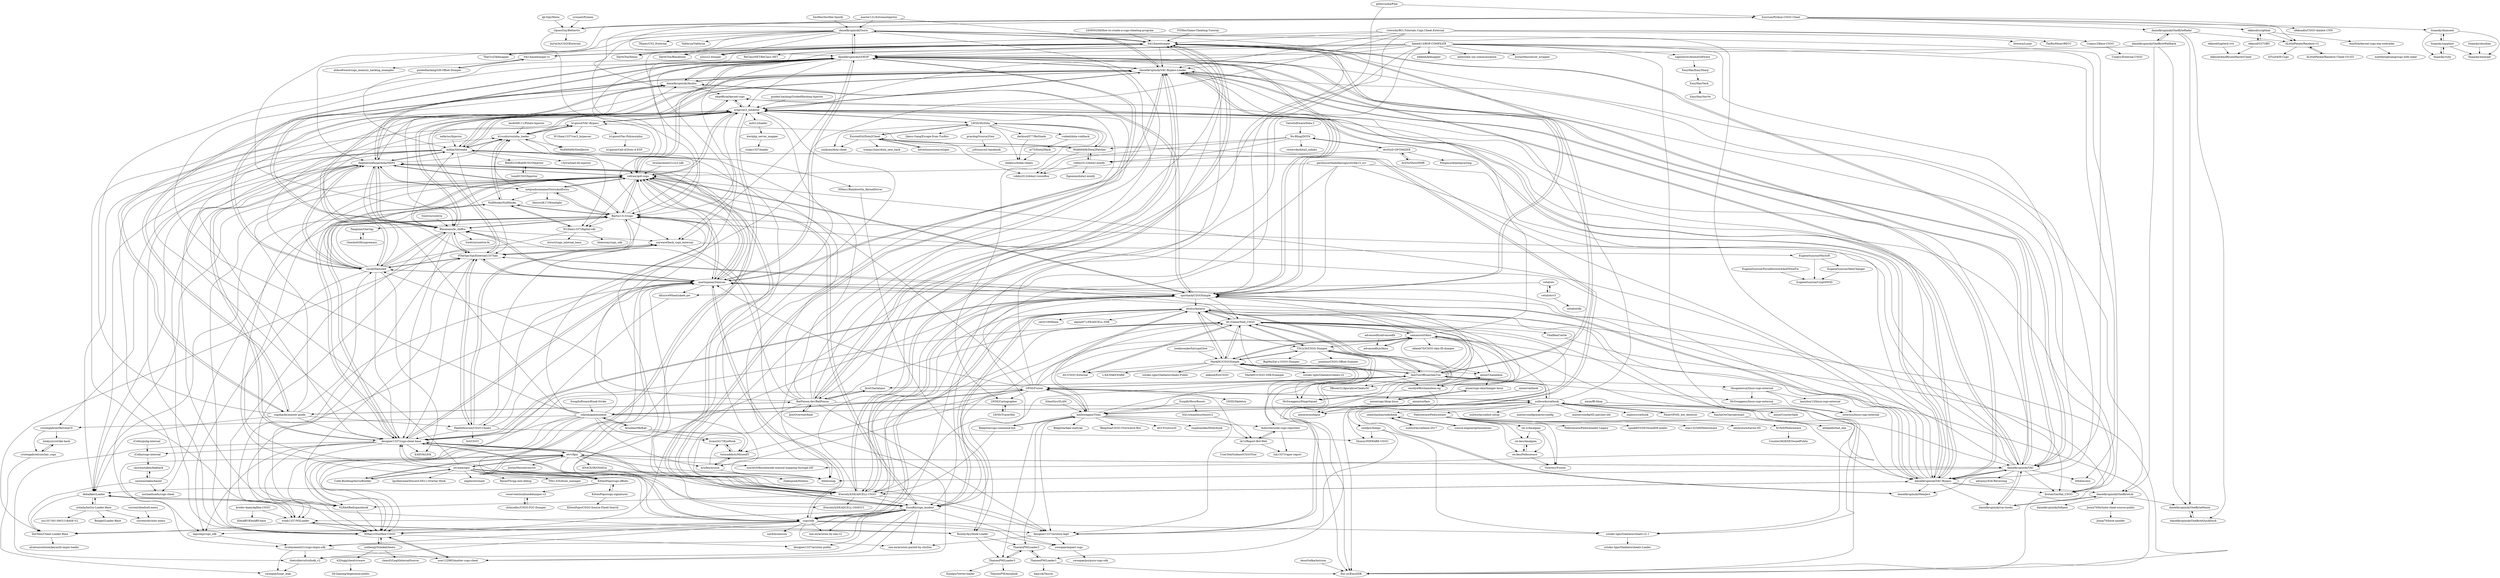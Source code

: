 digraph G {
"danielkrupinski/Osiris" -> "frk1/hazedumper"
"danielkrupinski/Osiris" -> "danielkrupinski/GOESP"
"danielkrupinski/Osiris" -> "danielkrupinski/VAC-Bypass-Loader"
"danielkrupinski/Osiris" -> "danielkrupinski/VAC-Bypass"
"danielkrupinski/Osiris" -> "a2x/cs2-dumper" ["e"=1]
"danielkrupinski/Osiris" -> "TheCruZ/kdmapper" ["e"=1]
"danielkrupinski/Osiris" -> "spirthack/CSGOSimple"
"danielkrupinski/Osiris" -> "DarthTon/Xenos" ["e"=1]
"danielkrupinski/Osiris" -> "EternityX/DEADCELL-CSGO"
"danielkrupinski/Osiris" -> "degeneratehyperbola/NEPS"
"danielkrupinski/Osiris" -> "rollraw/qo0-csgo"
"danielkrupinski/Osiris" -> "danielkrupinski/VAC"
"danielkrupinski/Osiris" -> "TKazer/CS2_External" ["e"=1]
"danielkrupinski/Osiris" -> "DarthTon/Blackbone" ["e"=1]
"danielkrupinski/Osiris" -> "Valthrun/Valthrun" ["e"=1]
"RatPoison-dev/RatPoison" -> "Jire/Charlatano" ["e"=1]
"RatPoison-dev/RatPoison" -> "danielkrupinski/VAC-Bypass-Loader"
"RatPoison-dev/RatPoison" -> "csgohacks/master-guide"
"RatPoison-dev/RatPoison" -> "danielkrupinski/GOESP"
"RatPoison-dev/RatPoison" -> "degeneratehyperbola/NEPS"
"RatPoison-dev/RatPoison" -> "Jire/Overwatcheat" ["e"=1]
"RatPoison-dev/RatPoison" -> "EternityX/DEADCELL-CSGO"
"RatPoison-dev/RatPoison" -> "vxcall/Dainsleif"
"RatPoison-dev/RatPoison" -> "zyhp/vac3_inhibitor"
"RatPoison-dev/RatPoison" -> "A5-/Gamerfood_CSGO"
"RatPoison-dev/RatPoison" -> "Blaumaus/le_chiffre"
"RatPoison-dev/RatPoison" -> "designer1337/aristois-legit"
"RatPoison-dev/RatPoison" -> "danielkrupinski/VAC-Bypass"
"RatPoison-dev/RatPoison" -> "frk1/hazedumper"
"RatPoison-dev/RatPoison" -> "mdilai/Shtreeba"
"iCollin/csgo-internal" -> "cazzwastaken/kakhack"
"zxvnme/zgui" -> "otvv/fgui"
"zxvnme/zgui" -> "btbd/smap" ["e"=1]
"zxvnme/zgui" -> "rollraw/qo0-csgo"
"zxvnme/zgui" -> "designer1337/csgo-cheat-base"
"zxvnme/zgui" -> "lguilhermee/Discord-DX11-Overlay-Hook" ["e"=1]
"zxvnme/zgui" -> "csgo/sdk"
"zxvnme/zgui" -> "DucaRii/csgo_modest"
"zxvnme/zgui" -> "zyhp/vac3_inhibitor"
"zxvnme/zgui" -> "Code-Building/ImGuiBuilder" ["e"=1]
"zxvnme/zgui" -> "neg4n/revenant" ["e"=1]
"zxvnme/zgui" -> "BaumFX/cpp-anti-debug" ["e"=1]
"zxvnme/zgui" -> "EternityX/DEADCELL-CSGO"
"zxvnme/zgui" -> "T0b1-iOS/draw_manager"
"zxvnme/zgui" -> "KittenPopo/csgo-offsets"
"zxvnme/zgui" -> "designer1337/aristois-legit"
"petercunha/Pine" -> "RatPoison-dev/RatPoison" ["e"=1]
"petercunha/Pine" -> "SourLen/Python-CSGO-Cheat" ["e"=1]
"ThaisenPM/Loader1" -> "ThaisenPM/Loader2"
"ThaisenPM/Loader1" -> "fluc-uc/EmuSDK"
"ThaisenPM/Loader1" -> "baarsik/Tauros"
"ThaisenPM/Loader2" -> "ThaisenPM/Loader3"
"ThaisenPM/Loader2" -> "ThaisenPM/Loader1"
"frk1/hazedumper-rs" -> "guidedhacking/GH-Offset-Dumper" ["e"=1]
"frk1/hazedumper-rs" -> "frk1/hazedumper"
"frk1/hazedumper-rs" -> "atiksoftware/csgo_memory_hacking_examples" ["e"=1]
"ThaisenPM/Loader3" -> "ThaisenPM/Loader2"
"ThaisenPM/Loader3" -> "Kanepu/Vortex-loader"
"ThaisenPM/Loader3" -> "ThaisenPM/AutoJunk"
"Roshly/AyyHook-Loader" -> "woah1337/NSLoader"
"Roshly/AyyHook-Loader" -> "ThaisenPM/Loader3"
"Roshly/AyyHook-Loader" -> "dehailker/Loader"
"Roshly/AyyHook-Loader" -> "ThaisenPM/Loader2"
"KaylinOwO/projectnacl" -> "elitepleb/that_one"
"Coopyy/ZBase-CSGO" -> "Coopyy/External-CSGO"
"rciworks/RCi.Tutorials.Csgo.Cheat.External" -> "Coopyy/ZBase-CSGO"
"rciworks/RCi.Tutorials.Csgo.Cheat.External" -> "HeathHowren/CSGO-Cheats"
"rciworks/RCi.Tutorials.Csgo.Cheat.External" -> "Dewera/Lunar" ["e"=1]
"rciworks/RCi.Tutorials.Csgo.Cheat.External" -> "TheRioMiner/RECC"
"rciworks/RCi.Tutorials.Csgo.Cheat.External" -> "danielkrupinski/VAC-Bypass-Loader"
"rciworks/RCi.Tutorials.Csgo.Cheat.External" -> "Roshly/AyyHook-Loader"
"rciworks/RCi.Tutorials.Csgo.Cheat.External" -> "frk1/hazedumper"
"rciworks/RCi.Tutorials.Csgo.Cheat.External" -> "Bartis1313/csgo"
"LWSS/McDota" -> "ExistedGit/Dota2Cheat"
"LWSS/McDota" -> "shekeru/dotka-cheats"
"LWSS/McDota" -> "LWSS/Cartographer"
"LWSS/McDota" -> "darksoul577/ReShade"
"LWSS/McDota" -> "zyhp/vac3_inhibitor"
"LWSS/McDota" -> "praydog/Source2Gen"
"LWSS/McDota" -> "voided/dota-voidhack"
"LWSS/McDota" -> "Wolf49406/Dota2Patcher"
"LWSS/McDota" -> "Qemu-Gang/Escape-from-TuxKov" ["e"=1]
"LWSS/McDota" -> "xnxkzeu/dota-cheat"
"woah1337/NSLoader" -> "dehailker/Loader"
"woah1337/NSLoader" -> "DotTabz/Cheat-Loader-Base"
"woah1337/NSLoader" -> "NMan1/Overflow-CSGO"
"woah1337/NSLoader" -> "Roshly/AyyHook-Loader"
"danielkrupinski/MemJect" -> "mdilai/Shtreeba" ["e"=1]
"danielkrupinski/vac-hooks" -> "danielkrupinski/OneByteLdr"
"danielkrupinski/vac-hooks" -> "danielkrupinski/VAC"
"KN4CK3R/OSHGui" -> "EternityX/DEADCELL-OSHGUI"
"csgo/sdk" -> "DucaRii/csgo_modest"
"csgo/sdk" -> "designer1337/csgo-cheat-base"
"csgo/sdk" -> "swoopae/impact-csgo"
"csgo/sdk" -> "xen-ex/aristois-by-xen-v2"
"csgo/sdk" -> "martinjanas/Sensum"
"csgo/sdk" -> "sstokic-tgm/Gladiatorcheatz-v2.1"
"csgo/sdk" -> "xen-ex/aristois-pasted-by-choZen"
"csgo/sdk" -> "lagcomp/csgo_sdk"
"csgo/sdk" -> "bruhmoment21/csgo-imgui-sdk"
"csgo/sdk" -> "kwilcz/Antario"
"csgo/sdk" -> "xardch/sensum"
"csgo/sdk" -> "thetrollerro/trollsdk_v2"
"csgo/sdk" -> "NMan1/Overflow-CSGO"
"csgo/sdk" -> "designer1337/aristois-legit"
"danielkrupinski/OneByteRadar" -> "danielkrupinski/OneByteWallhack"
"danielkrupinski/OneByteRadar" -> "danielkrupinski/OneByteMoney"
"danielkrupinski/OneByteRadar" -> "ALittlePatate/Rainbow-v2"
"danielkrupinski/OneByteRadar" -> "danielkrupinski/OneByteQuickDuck"
"spirthack/CSGOSimple" -> "EternityX/DEADCELL-CSGO"
"spirthack/CSGOSimple" -> "rollraw/qo0-csgo"
"spirthack/CSGOSimple" -> "designer1337/csgo-cheat-base"
"spirthack/CSGOSimple" -> "danielkrupinski/GOESP"
"spirthack/CSGOSimple" -> "martinjanas/Sensum"
"spirthack/CSGOSimple" -> "danielkrupinski/Anubis"
"spirthack/CSGOSimple" -> "danielkrupinski/VAC-Bypass-Loader"
"spirthack/CSGOSimple" -> "danielkrupinski/VAC-Bypass"
"spirthack/CSGOSimple" -> "frk1/hazedumper"
"spirthack/CSGOSimple" -> "KittenPopo/csgo-offsets"
"spirthack/CSGOSimple" -> "kwilcz/Antario"
"spirthack/CSGOSimple" -> "DucaRii/csgo_modest"
"spirthack/CSGOSimple" -> "A5-/Gamerfood_CSGO"
"spirthack/CSGOSimple" -> "0TheSpy/SpyExternal1337hax"
"spirthack/CSGOSimple" -> "csgo/sdk"
"advancedfx/nSkinz" -> "namazso/nSkinz"
"EternityX/DEADCELL-CSGO" -> "spirthack/CSGOSimple"
"EternityX/DEADCELL-CSGO" -> "danielkrupinski/GOESP"
"EternityX/DEADCELL-CSGO" -> "rollraw/qo0-csgo"
"EternityX/DEADCELL-CSGO" -> "DucaRii/csgo_modest"
"EternityX/DEADCELL-CSGO" -> "martinjanas/Sensum"
"EternityX/DEADCELL-CSGO" -> "designer1337/csgo-cheat-base"
"EternityX/DEADCELL-CSGO" -> "EternityX/DEADCELL-OSHGUI"
"EternityX/DEADCELL-CSGO" -> "VLXdotRed/spacehook"
"EternityX/DEADCELL-CSGO" -> "A5-/Gamerfood_CSGO"
"EternityX/DEADCELL-CSGO" -> "danielkrupinski/VAC-Bypass-Loader"
"EternityX/DEADCELL-CSGO" -> "danielkrupinski/VAC-Bypass"
"EternityX/DEADCELL-CSGO" -> "degeneratehyperbola/NEPS"
"EternityX/DEADCELL-CSGO" -> "kwilcz/Antario"
"EternityX/DEADCELL-CSGO" -> "designer1337/aristois-legit"
"EternityX/DEADCELL-CSGO" -> "frk1/hazedumper"
"guided-hacking/GuidedHacking-Injector" -> "zyhp/vac3_inhibitor" ["e"=1]
"LWSS/Cartographer" -> "LWSS/TracerHid"
"LWSS/TracerHid" -> "LWSS/Cartographer"
"BeepIsla/csgo-commend-bot" -> "mellowagain/Titan" ["e"=1]
"BeepIsla/csgo-commend-bot" -> "EternityX/DEADCELL-CSGO" ["e"=1]
"DucaRii/csgo_modest" -> "designer1337/csgo-cheat-base"
"DucaRii/csgo_modest" -> "swoopae/impact-csgo"
"DucaRii/csgo_modest" -> "csgo/sdk"
"DucaRii/csgo_modest" -> "kwilcz/Antario"
"DucaRii/csgo_modest" -> "bruhmoment21/csgo-imgui-sdk"
"DucaRii/csgo_modest" -> "rollraw/qo0-csgo"
"DucaRii/csgo_modest" -> "xen-ex/aristois-by-xen-v2"
"DucaRii/csgo_modest" -> "xen-ex/aristois-pasted-by-choZen"
"DucaRii/csgo_modest" -> "thetrollerro/trollsdk_v2"
"DucaRii/csgo_modest" -> "woah1337/NSLoader"
"DucaRii/csgo_modest" -> "designer1337/aristois-public"
"DucaRii/csgo_modest" -> "user122983/matter-csgo-cheat"
"DucaRii/csgo_modest" -> "DotTabz/Cheat-Loader-Base"
"krxdev-kaan/AqHax-CSGO" -> "KleskBY/KleskBY-base"
"krxdev-kaan/AqHax-CSGO" -> "woah1337/NSLoader"
"smefpw/Indigo" -> "sstokic-tgm/Gladiatorcheatz-v2.1"
"smefpw/Indigo" -> "Shaxzy/NIXWARE-CSGO"
"smefpw/Indigo" -> "designer1337/aristois-legit"
"voided/dota-voidhack" -> "or75/Dota2Hack"
"ekknod/scripthial" -> "ekknod/G37OBS"
"ekknod/scripthial" -> "AimHub/kernel-csgo-esp-webradar"
"ekknod/scripthial" -> "ALittlePatate/Rainbow-v2"
"Vitalflea/Castle" -> "fluc-uc/EmuSDK"
"iCollin/pubg-internal" -> "iCollin/csgo-internal" ["e"=1]
"danielkrupinski/Anubis" -> "danielkrupinski/GOESP"
"danielkrupinski/Anubis" -> "woah1337/NSLoader"
"danielkrupinski/Anubis" -> "danielkrupinski/VAC-Bypass-Loader"
"danielkrupinski/Anubis" -> "csgohacks/master-guide"
"danielkrupinski/Anubis" -> "spirthack/CSGOSimple"
"danielkrupinski/Anubis" -> "nbqofficial/kernel-csgo" ["e"=1]
"sstokic-tgm/Gladiatorcheatz-v2.1" -> "sstokic-tgm/Gladiatorcheatz-Loader"
"Snaacky/diamond" -> "Snaacky/sapphire"
"Snaacky/diamond" -> "Snaacky/ruby"
"Snaacky/diamond" -> "Snaacky/emerald"
"kwilcz/Antario" -> "DucaRii/csgo_modest"
"kwilcz/Antario" -> "fluc-uc/EmuSDK"
"kwilcz/Antario" -> "designer1337/aristois-legit"
"kwilcz/Antario" -> "A5-/Gamerfood_CSGO"
"kwilcz/Antario" -> "MarkHC/CSGOSimple"
"kwilcz/Antario" -> "sstokic-tgm/Gladiatorcheatz-v2.1"
"kwilcz/Antario" -> "csgo/sdk"
"kwilcz/Antario" -> "mellowagain/Titan"
"kwilcz/Antario" -> "certt/1000base"
"kwilcz/Antario" -> "ThaisenPM/Loader1"
"kwilcz/Antario" -> "emskye96/chameleon-ng"
"kwilcz/Antario" -> "alpine971/DEADCELL-SDK"
"kwilcz/Antario" -> "Y3t1y3t/CSGO-Dumper"
"or75/Dota2Hack" -> "shekeru/dotka-cheats"
"swoopae/impact-csgo" -> "swoopae/purpura-csgo-sdk"
"Snaacky/obsidian" -> "Snaacky/emerald"
"designer1337/aristois-legit" -> "xen-ex/aristois-pasted-by-choZen"
"designer1337/aristois-legit" -> "kwilcz/Antario"
"designer1337/aristois-legit" -> "swoopae/impact-csgo"
"acuifex/acuion" -> "Zedespook/Nimbus"
"acuifex/acuion" -> "itsme2417/EyeHook"
"acuifex/acuion" -> "tutoraddicts/MissedIT"
"source-engine/optimizations" -> "oneechanhax/nekohook"
"VLXdotRed/spacehook" -> "NMan1/Overflow-CSGO"
"VLXdotRed/spacehook" -> "0TheSpy/SpyExternal1337hax"
"AnonVodka/Astrium" -> "fluc-uc/EmuSDK"
"nullworks/catbase-2017" -> "oneechanhax/nekohook"
"notaila/ImGui-Loader-Base" -> "dehailker/Loader"
"notaila/ImGui-Loader-Base" -> "Booget/Loader-Base"
"notaila/ImGui-Loader-Base" -> "current/divinity-menu"
"notaila/ImGui-Loader-Base" -> "xo1337/XO-IMGUI-BASE-V2" ["e"=1]
"mdilai/Shtreeba" -> "zyhp/vac3_inhibitor"
"mdilai/Shtreeba" -> "b1scoito/cozinha_loader"
"mdilai/Shtreeba" -> "nbqofficial/kernel-csgo" ["e"=1]
"mdilai/Shtreeba" -> "danielkrupinski/MemJect" ["e"=1]
"mdilai/Shtreeba" -> "v3ctra/load-lib-injector"
"mdilai/Shtreeba" -> "NMan1/Overflow-CSGO"
"mdilai/Shtreeba" -> "0TheSpy/SpyExternal1337hax"
"mdilai/Shtreeba" -> "BobH233/BobHCSGOInjector"
"mdilai/Shtreeba" -> "degeneratehyperbola/NEPS"
"mdilai/Shtreeba" -> "VLXdotRed/spacehook"
"mdilai/Shtreeba" -> "designer1337/csgo-cheat-base"
"mdilai/Shtreeba" -> "NMan1/RainbowSix_KernelDriver" ["e"=1]
"mdilai/Shtreeba" -> "btbd/smap" ["e"=1]
"mdilai/Shtreeba" -> "dehailker/Loader"
"mdilai/Shtreeba" -> "rollraw/qo0-csgo"
"rollraw/qo0-csgo" -> "designer1337/csgo-cheat-base"
"rollraw/qo0-csgo" -> "degeneratehyperbola/NEPS"
"rollraw/qo0-csgo" -> "spirthack/CSGOSimple"
"rollraw/qo0-csgo" -> "martinjanas/Sensum"
"rollraw/qo0-csgo" -> "zyhp/vac3_inhibitor"
"rollraw/qo0-csgo" -> "lagcomp/csgo_sdk"
"rollraw/qo0-csgo" -> "DucaRii/csgo_modest"
"rollraw/qo0-csgo" -> "W1lliam1337/digital-sdk"
"rollraw/qo0-csgo" -> "vxcall/Dainsleif"
"rollraw/qo0-csgo" -> "notgoodusename/OsirisAndExtra"
"rollraw/qo0-csgo" -> "Bartis1313/csgo"
"rollraw/qo0-csgo" -> "danielkrupinski/GOESP"
"rollraw/qo0-csgo" -> "EternityX/DEADCELL-CSGO"
"rollraw/qo0-csgo" -> "KittenPopo/csgo-offsets"
"rollraw/qo0-csgo" -> "NMan1/Overflow-CSGO"
"zyhp/vac3_inhibitor" -> "mdilai/Shtreeba"
"zyhp/vac3_inhibitor" -> "b1scoito/cozinha_loader"
"zyhp/vac3_inhibitor" -> "NMan1/Overflow-CSGO"
"zyhp/vac3_inhibitor" -> "danielkrupinski/VAC-Bypass"
"zyhp/vac3_inhibitor" -> "nbqofficial/kernel-csgo" ["e"=1]
"zyhp/vac3_inhibitor" -> "0TheSpy/SpyExternal1337hax"
"zyhp/vac3_inhibitor" -> "danielkrupinski/VAC-Bypass-Loader"
"zyhp/vac3_inhibitor" -> "rollraw/qo0-csgo"
"zyhp/vac3_inhibitor" -> "KittenPopo/csgo-offsets"
"zyhp/vac3_inhibitor" -> "auth12/loader"
"zyhp/vac3_inhibitor" -> "danielkrupinski/VAC"
"zyhp/vac3_inhibitor" -> "dretax/GarHal_CSGO" ["e"=1]
"zyhp/vac3_inhibitor" -> "LWSS/McDota"
"zyhp/vac3_inhibitor" -> "b1gnout/VAC-Bypass"
"zyhp/vac3_inhibitor" -> "btbd/smap" ["e"=1]
"245950258/How-to-create-a-csgo-cheating-program" -> "frk1/hazedumper" ["e"=1]
"designer1337/csgo-cheat-base" -> "rollraw/qo0-csgo"
"designer1337/csgo-cheat-base" -> "DucaRii/csgo_modest"
"designer1337/csgo-cheat-base" -> "martinjanas/Sensum"
"designer1337/csgo-cheat-base" -> "NMan1/Overflow-CSGO"
"designer1337/csgo-cheat-base" -> "csgo/sdk"
"designer1337/csgo-cheat-base" -> "spirthack/CSGOSimple"
"designer1337/csgo-cheat-base" -> "woah1337/NSLoader"
"designer1337/csgo-cheat-base" -> "Bartis1313/csgo"
"designer1337/csgo-cheat-base" -> "iCollin/csgo-internal"
"designer1337/csgo-cheat-base" -> "degeneratehyperbola/NEPS"
"designer1337/csgo-cheat-base" -> "otvv/fgui"
"designer1337/csgo-cheat-base" -> "thetrollerro/trollsdk_v2"
"designer1337/csgo-cheat-base" -> "0TheSpy/SpyExternal1337hax"
"designer1337/csgo-cheat-base" -> "K4HVH/LWK"
"designer1337/csgo-cheat-base" -> "lagcomp/csgo_sdk"
"lagcomp/csgo_sdk" -> "bruhmoment21/csgo-imgui-sdk"
"sagirilover/AnimeSoftware" -> "EasyHax/EasySharp"
"perilouswithadollarsign/cstrike15_src" -> "danielkrupinski/VAC" ["e"=1]
"perilouswithadollarsign/cstrike15_src" -> "rollraw/qo0-csgo" ["e"=1]
"perilouswithadollarsign/cstrike15_src" -> "spirthack/CSGOSimple" ["e"=1]
"perilouswithadollarsign/cstrike15_src" -> "danielkrupinski/VAC-Bypass" ["e"=1]
"perilouswithadollarsign/cstrike15_src" -> "EternityX/DEADCELL-CSGO" ["e"=1]
"auth12/loader" -> "4wi/php_server_mapper"
"danielkrupinski/VAC" -> "danielkrupinski/VAC-Bypass"
"danielkrupinski/VAC" -> "danielkrupinski/VAC-Bypass-Loader"
"danielkrupinski/VAC" -> "zyhp/vac3_inhibitor"
"danielkrupinski/VAC" -> "danielkrupinski/vac-hooks"
"danielkrupinski/VAC" -> "danielkrupinski/GOESP"
"danielkrupinski/VAC" -> "adrianyy/EACReversing" ["e"=1]
"danielkrupinski/VAC" -> "btbd/smap" ["e"=1]
"danielkrupinski/VAC" -> "dretax/GarHal_CSGO" ["e"=1]
"danielkrupinski/VAC" -> "Bartis1313/csgo"
"danielkrupinski/VAC" -> "nbqofficial/kernel-csgo" ["e"=1]
"danielkrupinski/VAC" -> "otvv/fgui"
"danielkrupinski/VAC" -> "frk1/hazedumper"
"danielkrupinski/VAC" -> "danielkrupinski/MemJect" ["e"=1]
"danielkrupinski/VAC" -> "btbd/access" ["e"=1]
"danielkrupinski/VAC" -> "spirthack/CSGOSimple"
"danielkrupinski/VAC-Bypass" -> "danielkrupinski/VAC-Bypass-Loader"
"danielkrupinski/VAC-Bypass" -> "danielkrupinski/VAC"
"danielkrupinski/VAC-Bypass" -> "zyhp/vac3_inhibitor"
"danielkrupinski/VAC-Bypass" -> "danielkrupinski/GOESP"
"danielkrupinski/VAC-Bypass" -> "danielkrupinski/vac-hooks"
"danielkrupinski/VAC-Bypass" -> "spirthack/CSGOSimple"
"danielkrupinski/VAC-Bypass" -> "b1gnout/VAC-Bypass"
"danielkrupinski/VAC-Bypass" -> "martinjanas/Sensum"
"danielkrupinski/VAC-Bypass" -> "nbqofficial/kernel-csgo" ["e"=1]
"danielkrupinski/VAC-Bypass" -> "danielkrupinski/MemJect" ["e"=1]
"danielkrupinski/VAC-Bypass" -> "Bartis1313/csgo"
"danielkrupinski/VAC-Bypass" -> "rollraw/qo0-csgo"
"danielkrupinski/VAC-Bypass" -> "EternityX/DEADCELL-CSGO"
"danielkrupinski/VAC-Bypass" -> "danielkrupinski/OneByteLdr"
"danielkrupinski/VAC-Bypass" -> "dretax/GarHal_CSGO" ["e"=1]
"danielkrupinski/VAC-Bypass-Loader" -> "danielkrupinski/VAC-Bypass"
"danielkrupinski/VAC-Bypass-Loader" -> "danielkrupinski/VAC"
"danielkrupinski/VAC-Bypass-Loader" -> "danielkrupinski/GOESP"
"danielkrupinski/VAC-Bypass-Loader" -> "zyhp/vac3_inhibitor"
"danielkrupinski/VAC-Bypass-Loader" -> "Blaumaus/le_chiffre"
"danielkrupinski/VAC-Bypass-Loader" -> "danielkrupinski/Anubis"
"danielkrupinski/VAC-Bypass-Loader" -> "martinjanas/Sensum"
"danielkrupinski/VAC-Bypass-Loader" -> "spirthack/CSGOSimple"
"danielkrupinski/VAC-Bypass-Loader" -> "vxcall/Dainsleif"
"danielkrupinski/VAC-Bypass-Loader" -> "csgohacks/master-guide"
"danielkrupinski/VAC-Bypass-Loader" -> "danielkrupinski/Osiris"
"danielkrupinski/VAC-Bypass-Loader" -> "RatPoison-dev/RatPoison"
"danielkrupinski/VAC-Bypass-Loader" -> "degeneratehyperbola/NEPS"
"danielkrupinski/VAC-Bypass-Loader" -> "danielkrupinski/OneByteLdr"
"danielkrupinski/VAC-Bypass-Loader" -> "designer1337/csgo-cheat-base"
"KittenPopo/csgo-offsets" -> "KittenPopo/csgo-signatures"
"KittenPopo/csgo-offsets" -> "zyhp/vac3_inhibitor"
"KittenPopo/csgo-offsets" -> "reservedcloud/noobdumper-v2"
"KittenPopo/csgo-offsets" -> "dehailker/Loader"
"danielkrupinski/GOESP" -> "danielkrupinski/Anubis"
"danielkrupinski/GOESP" -> "danielkrupinski/VAC-Bypass-Loader"
"danielkrupinski/GOESP" -> "danielkrupinski/VAC-Bypass"
"danielkrupinski/GOESP" -> "martinjanas/Sensum"
"danielkrupinski/GOESP" -> "Blaumaus/le_chiffre"
"danielkrupinski/GOESP" -> "dretax/GarHal_CSGO" ["e"=1]
"danielkrupinski/GOESP" -> "vxcall/Dainsleif"
"danielkrupinski/GOESP" -> "rollraw/qo0-csgo"
"danielkrupinski/GOESP" -> "danielkrupinski/VAC"
"danielkrupinski/GOESP" -> "EternityX/DEADCELL-CSGO"
"danielkrupinski/GOESP" -> "spirthack/CSGOSimple"
"danielkrupinski/GOESP" -> "danielkrupinski/Osiris"
"danielkrupinski/GOESP" -> "degeneratehyperbola/NEPS"
"danielkrupinski/GOESP" -> "Bartis1313/csgo"
"danielkrupinski/GOESP" -> "zyhp/vac3_inhibitor"
"otvv/fgui" -> "zxvnme/zgui"
"otvv/fgui" -> "designer1337/csgo-cheat-base"
"otvv/fgui" -> "bruhmoment21/csgo-imgui-sdk"
"otvv/fgui" -> "DucaRii/csgo_modest"
"otvv/fgui" -> "btbd/smap" ["e"=1]
"otvv/fgui" -> "rollraw/qo0-csgo"
"otvv/fgui" -> "csgo/sdk"
"otvv/fgui" -> "NMan1/Overflow-CSGO"
"otvv/fgui" -> "JustasMasiulis/xorstr" ["e"=1]
"otvv/fgui" -> "danielkrupinski/VAC"
"otvv/fgui" -> "KN4CK3R/OSHGui"
"otvv/fgui" -> "mactec0/Kernelmode-manual-mapping-through-IAT" ["e"=1]
"otvv/fgui" -> "martinjanas/Sensum"
"otvv/fgui" -> "Code-Building/ImGuiBuilder" ["e"=1]
"otvv/fgui" -> "zyhp/vac3_inhibitor"
"guidedhacking/GH-Offset-Dumper" -> "frk1/hazedumper-rs" ["e"=1]
"guidedhacking/GH-Offset-Dumper" -> "mdilai/Shtreeba" ["e"=1]
"danielkrupinski/OneByteWallhack" -> "danielkrupinski/OneByteRadar"
"danielkrupinski/OneByteWallhack" -> "danielkrupinski/OneByteMoney"
"danielkrupinski/OneByteWallhack" -> "danielkrupinski/GOESP"
"danielkrupinski/OneByteWallhack" -> "danielkrupinski/OneByteLdr"
"nbqofficial/kernel-csgo" -> "zyhp/vac3_inhibitor" ["e"=1]
"nbqofficial/kernel-csgo" -> "mdilai/Shtreeba" ["e"=1]
"SwagSoftware/Kisak-Strike" -> "seksea/gamesneeze" ["e"=1]
"vxcall/Dainsleif" -> "Blaumaus/le_chiffre"
"vxcall/Dainsleif" -> "degeneratehyperbola/NEPS"
"vxcall/Dainsleif" -> "martinjanas/Sensum"
"vxcall/Dainsleif" -> "0TheSpy/SpyExternal1337hax"
"vxcall/Dainsleif" -> "rollraw/qo0-csgo"
"vxcall/Dainsleif" -> "danielkrupinski/GOESP"
"vxcall/Dainsleif" -> "lagcomp/csgo_sdk"
"vxcall/Dainsleif" -> "NullHooks/NullHooks"
"vxcall/Dainsleif" -> "danielkrupinski/VAC-Bypass-Loader"
"vxcall/Dainsleif" -> "soyware/heck_csgo_external"
"vxcall/Dainsleif" -> "Bartis1313/csgo"
"vxcall/Dainsleif" -> "zyhp/vac3_inhibitor"
"vxcall/Dainsleif" -> "K4HVH/LWK"
"vxcall/Dainsleif" -> "designer1337/csgo-cheat-base"
"vxcall/Dainsleif" -> "b1gnout/VAC-Bypass"
"csgohacks/master-guide" -> "danielkrupinski/Anubis"
"csgohacks/master-guide" -> "danielkrupinski/VAC-Bypass-Loader"
"csgohacks/master-guide" -> "HeathHowren/CSGO-Cheats"
"csgohacks/master-guide" -> "degeneratehyperbola/NEPS"
"csgohacks/master-guide" -> "RatPoison-dev/RatPoison"
"csgohacks/master-guide" -> "danielkrupinski/GOESP"
"csgohacks/master-guide" -> "vxcall/Dainsleif"
"csgohacks/master-guide" -> "designer1337/csgo-cheat-base"
"csgohacks/master-guide" -> "dehailker/Loader"
"OneshotGH/supremacy" -> "Panguins/OneTap"
"notbemji/5shekelcheats" -> "42Dugg/chentricware"
"notbemji/5shekelcheats" -> "NMan1/Overflow-CSGO"
"notbemji/5shekelcheats" -> "clem45/LegitInternalSource"
"martinjanas/Sensum" -> "degeneratehyperbola/NEPS"
"martinjanas/Sensum" -> "NMan1/Overflow-CSGO"
"martinjanas/Sensum" -> "designer1337/csgo-cheat-base"
"martinjanas/Sensum" -> "vxcall/Dainsleif"
"martinjanas/Sensum" -> "Bartis1313/csgo"
"martinjanas/Sensum" -> "woah1337/NSLoader"
"martinjanas/Sensum" -> "0TheSpy/SpyExternal1337hax"
"martinjanas/Sensum" -> "danielkrupinski/GOESP"
"martinjanas/Sensum" -> "rollraw/qo0-csgo"
"martinjanas/Sensum" -> "Blaumaus/le_chiffre"
"martinjanas/Sensum" -> "csgo/sdk"
"martinjanas/Sensum" -> "spirthack/CSGOSimple"
"martinjanas/Sensum" -> "dretax/GarHal_CSGO" ["e"=1]
"martinjanas/Sensum" -> "AllusiveWheat/skeet.pw"
"martinjanas/Sensum" -> "danielkrupinski/VAC-Bypass-Loader"
"dehailker/Loader" -> "woah1337/NSLoader"
"dehailker/Loader" -> "DotTabz/Cheat-Loader-Base"
"dehailker/Loader" -> "notaila/ImGui-Loader-Base"
"NMan1/RainbowSix_KernelDriver" -> "Roshly/AyyHook-Loader" ["e"=1]
"danielkrupinski/OneByteLdr" -> "danielkrupinski/OneByteMoney"
"danielkrupinski/OneByteLdr" -> "danielkrupinski/vac-hooks"
"danielkrupinski/OneByteLdr" -> "danielkrupinski/Inflame"
"danielkrupinski/OneByteLdr" -> "Joona70/fortnite-cheat-source-public"
"PazerOP/tf2_bot_detector" -> "nullworks/cathook" ["e"=1]
"FiYHer/Game-Cheating-Tutorial" -> "frk1/hazedumper" ["e"=1]
"Speedi13/ROP-COMPILER" -> "eddeeh/kdmapper" ["e"=1]
"Speedi13/ROP-COMPILER" -> "dretax/GarHal_CSGO" ["e"=1]
"Speedi13/ROP-COMPILER" -> "alxbrn/km-um-communication" ["e"=1]
"Speedi13/ROP-COMPILER" -> "zyhp/vac3_inhibitor"
"Speedi13/ROP-COMPILER" -> "btbd/smap" ["e"=1]
"Speedi13/ROP-COMPILER" -> "mactec0/Kernelmode-manual-mapping-through-IAT" ["e"=1]
"Speedi13/ROP-COMPILER" -> "danielkrupinski/VAC-Bypass-Loader"
"Speedi13/ROP-COMPILER" -> "JustasMasiulis/nt_wrapper" ["e"=1]
"Speedi13/ROP-COMPILER" -> "csgo/sdk"
"Speedi13/ROP-COMPILER" -> "btbd/access" ["e"=1]
"Speedi13/ROP-COMPILER" -> "soyware/heck_csgo_external"
"Speedi13/ROP-COMPILER" -> "sagirilover/AnimeSoftware"
"Speedi13/ROP-COMPILER" -> "danielkrupinski/GOESP"
"Speedi13/ROP-COMPILER" -> "danielkrupinski/VAC"
"Speedi13/ROP-COMPILER" -> "0TheSpy/SpyExternal1337hax"
"HeathHowren/CSGO-Cheats" -> "0TheSpy/SpyExternal1337hax"
"HeathHowren/CSGO-Cheats" -> "Shaxzy/NIXWARE-CSGO"
"HeathHowren/CSGO-Cheats" -> "hrt/CSGO"
"HeathHowren/CSGO-Cheats" -> "Bartis1313/csgo"
"HeathHowren/CSGO-Cheats" -> "soyware/heck_csgo_external"
"HeathHowren/CSGO-Cheats" -> "martinjanas/Sensum"
"HeathHowren/CSGO-Cheats" -> "designer1337/csgo-cheat-base"
"0TheSpy/SpyExternal1337hax" -> "soyware/heck_csgo_external"
"0TheSpy/SpyExternal1337hax" -> "Blaumaus/le_chiffre"
"0TheSpy/SpyExternal1337hax" -> "NMan1/Overflow-CSGO"
"0TheSpy/SpyExternal1337hax" -> "HeathHowren/CSGO-Cheats"
"0TheSpy/SpyExternal1337hax" -> "zyhp/vac3_inhibitor"
"0TheSpy/SpyExternal1337hax" -> "martinjanas/Sensum"
"0TheSpy/SpyExternal1337hax" -> "vxcall/Dainsleif"
"soyware/heck_csgo_external" -> "0TheSpy/SpyExternal1337hax"
"soyware/heck_csgo_external" -> "user122983/matter-csgo-cheat"
"soyware/heck_csgo_external" -> "EugeneSunrise/MixSoft"
"EasyHax/EasySharp" -> "EasyHax/Vack"
"thisgamesux/linux-csgo-external" -> "laazyboy13/linux-csgo-external"
"thisgamesux/linux-csgo-external" -> "owerosu/linux-csgo-external"
"thisgamesux/linux-csgo-external" -> "McSwaggens/linux-csgo-external"
"ekknod/G37OBS" -> "ekknod/scripthial"
"ekknod/G37OBS" -> "ekknod/AmdRyzenMasterCheat"
"BobH233/BobHCSGOInjector" -> "toxa9/CSGOInjector"
"bruhmoment21/csgo-imgui-sdk" -> "swoopae/lunar_leak"
"bruhmoment21/csgo-imgui-sdk" -> "thetrollerro/trollsdk_v2"
"bruhmoment21/csgo-imgui-sdk" -> "user122983/matter-csgo-cheat"
"NMan1/Overflow-CSGO" -> "user122983/matter-csgo-cheat"
"NMan1/Overflow-CSGO" -> "notbemji/5shekelcheats"
"NMan1/Overflow-CSGO" -> "designer1337/aristois-public"
"Joona70/fortnite-cheat-source-public" -> "Joona70/hwid-spoofer"
"darksoul577/ReShade" -> "shekeru/dotka-cheats"
"ALittlePatate/Rainbow-Cheat-CS-GO" -> "ALittlePatate/Rainbow-v2"
"danielkrupinski/OneByteMoney" -> "danielkrupinski/OneByteQuickDuck"
"tutoraddicts/MissedIT" -> "itsme2417/EyeHook"
"tutoraddicts/MissedIT" -> "acuifex/acuion"
"vetid/otc" -> "vetid/otcv3"
"vetid/otc" -> "AllusiveWheat/skeet.pw"
"EasyHax/Vack" -> "EasyHax/NerVe"
"itsme2417/EyeHook" -> "tutoraddicts/MissedIT"
"danielkrupinski/OneByteQuickDuck" -> "danielkrupinski/OneByteMoney"
"Blaumaus/le_chiffre" -> "vxcall/Dainsleif"
"Blaumaus/le_chiffre" -> "0TheSpy/SpyExternal1337hax"
"Blaumaus/le_chiffre" -> "degeneratehyperbola/NEPS"
"Blaumaus/le_chiffre" -> "danielkrupinski/VAC-Bypass-Loader"
"Blaumaus/le_chiffre" -> "danielkrupinski/GOESP"
"Blaumaus/le_chiffre" -> "martinjanas/Sensum"
"Blaumaus/le_chiffre" -> "Bartis1313/csgo"
"Blaumaus/le_chiffre" -> "VLXdotRed/spacehook"
"Blaumaus/le_chiffre" -> "soyware/heck_csgo_external"
"Blaumaus/le_chiffre" -> "designer1337/csgo-cheat-base"
"Blaumaus/le_chiffre" -> "Swetrix/swetrix-fe" ["e"=1]
"Blaumaus/le_chiffre" -> "danielkrupinski/Anubis"
"Blaumaus/le_chiffre" -> "mdilai/Shtreeba"
"Blaumaus/le_chiffre" -> "NMan1/Overflow-CSGO"
"Blaumaus/le_chiffre" -> "rollraw/qo0-csgo"
"ValveSoftware/Dota-2" -> "No-Bling/DOTA" ["e"=1]
"Y3t1y3t/CSGO-Dumper" -> "A5-/Gamerfood_CSGO"
"Y3t1y3t/CSGO-Dumper" -> "MarkHC/CSGOSimple"
"Y3t1y3t/CSGO-Dumper" -> "BigMo/Zat-s-CSGO-Dumper"
"Y3t1y3t/CSGO-Dumper" -> "aixxe/Chameleon"
"Y3t1y3t/CSGO-Dumper" -> "A5-/CSGO-External"
"Y3t1y3t/CSGO-Dumper" -> "jonatino/CSGO-Offset-Scanner" ["e"=1]
"Y3t1y3t/CSGO-Dumper" -> "Askwrite/node-csgo-reportbot"
"Y3t1y3t/CSGO-Dumper" -> "fluc-uc/EmuSDK"
"Code-Building/ImGuiBuilder" -> "zxvnme/zgui" ["e"=1]
"Code-Building/ImGuiBuilder" -> "otvv/fgui" ["e"=1]
"Wolf49406/Dota2Patcher" -> "robbyz512/dota2-minify"
"Wolf49406/Dota2Patcher" -> "robbyz512/dota2-visionBox"
"Wolf49406/Dota2Patcher" -> "ExistedGit/Dota2Cheat"
"Wolf49406/Dota2Patcher" -> "LWSS/McDota"
"ArnoldasMk/Kali" -> "itsme2417/EyeHook"
"ArnoldasMk/Kali" -> "seksea/gamesneeze"
"ArnoldasMk/Kali" -> "tutoraddicts/MissedIT"
"Swetrix/swetrix" -> "Blaumaus/le_chiffre" ["e"=1]
"ekknod/logitech-cve" -> "ekknod/AmdRyzenMasterCheat" ["e"=1]
"SourLen/Python-CSGO-Cheat" -> "ALittlePatate/Rainbow-v2"
"SourLen/Python-CSGO-Cheat" -> "Snaacky/diamond"
"SourLen/Python-CSGO-Cheat" -> "ekknod/scripthial"
"SourLen/Python-CSGO-Cheat" -> "danielkrupinski/OneByteRadar"
"SourLen/Python-CSGO-Cheat" -> "OpsecGuy/BetterGo"
"SourLen/Python-CSGO-Cheat" -> "ofeksadlo/CSGO-Aimbot-CNN" ["e"=1]
"SourLen/Python-CSGO-Cheat" -> "soyware/heck_csgo_external"
"SourLen/Python-CSGO-Cheat" -> "Blaumaus/le_chiffre"
"degeneratehyperbola/NEPS" -> "martinjanas/Sensum"
"degeneratehyperbola/NEPS" -> "notgoodusename/OsirisAndExtra"
"degeneratehyperbola/NEPS" -> "vxcall/Dainsleif"
"degeneratehyperbola/NEPS" -> "Blaumaus/le_chiffre"
"degeneratehyperbola/NEPS" -> "Bartis1313/csgo"
"degeneratehyperbola/NEPS" -> "rollraw/qo0-csgo"
"degeneratehyperbola/NEPS" -> "0TheSpy/SpyExternal1337hax"
"degeneratehyperbola/NEPS" -> "designer1337/csgo-cheat-base"
"degeneratehyperbola/NEPS" -> "b1scoito/cozinha_loader"
"degeneratehyperbola/NEPS" -> "mdilai/Shtreeba"
"degeneratehyperbola/NEPS" -> "danielkrupinski/GOESP"
"degeneratehyperbola/NEPS" -> "NMan1/Overflow-CSGO"
"degeneratehyperbola/NEPS" -> "cristeigabriel/HelvetaCS"
"degeneratehyperbola/NEPS" -> "danielkrupinski/Anubis"
"degeneratehyperbola/NEPS" -> "dehailker/Loader"
"notgoodusename/OsirisAndExtra" -> "degeneratehyperbola/NEPS"
"notgoodusename/OsirisAndExtra" -> "Bartis1313/csgo"
"notgoodusename/OsirisAndExtra" -> "b1scoito/cozinha_loader"
"notgoodusename/OsirisAndExtra" -> "Desire2K17/Moonlight"
"notgoodusename/OsirisAndExtra" -> "rollraw/qo0-csgo"
"notgoodusename/OsirisAndExtra" -> "NullHooks/NullHooks"
"seksea/gamesneeze" -> "ArnoldasMk/Kali"
"seksea/gamesneeze" -> "LWSS/Fuzion"
"seksea/gamesneeze" -> "tutoraddicts/MissedIT"
"seksea/gamesneeze" -> "rollraw/qo0-csgo"
"seksea/gamesneeze" -> "degeneratehyperbola/NEPS"
"seksea/gamesneeze" -> "itsme2417/EyeHook"
"seksea/gamesneeze" -> "cristeigabriel/HelvetaCS"
"seksea/gamesneeze" -> "zyhp/vac3_inhibitor"
"seksea/gamesneeze" -> "NMan1/Overflow-CSGO"
"seksea/gamesneeze" -> "acuifex/acuion"
"seksea/gamesneeze" -> "designer1337/csgo-cheat-base"
"seksea/gamesneeze" -> "danielkrupinski/GOESP"
"seksea/gamesneeze" -> "VLXdotRed/spacehook"
"seksea/gamesneeze" -> "KittenPopo/csgo-offsets"
"seksea/gamesneeze" -> "nullworks/cathook"
"b1scoito/cozinha_loader" -> "b1gnout/VAC-Bypass"
"b1scoito/cozinha_loader" -> "NullHooks/NullHooks"
"b1scoito/cozinha_loader" -> "zyhp/vac3_inhibitor"
"b1scoito/cozinha_loader" -> "mdilai/Shtreeba"
"b1scoito/cozinha_loader" -> "W1lliam1337/digital-sdk"
"b1scoito/cozinha_loader" -> "Wolf49406/ShellJector"
"NullHooks/NullHooks" -> "Bartis1313/csgo"
"NullHooks/NullHooks" -> "b1scoito/cozinha_loader"
"NullHooks/NullHooks" -> "W1lliam1337/digital-sdk"
"NullHooks/NullHooks" -> "dehailker/Loader"
"AimHub/kernel-csgo-esp-webradar" -> "matthewghuang/csgo-web-radar"
"toxa9/CSGOInjector" -> "BobH233/BobHCSGOInjector"
"AllusiveWheat/skeet.pw" -> "NMan1/Overflow-CSGO"
"praydog/Source2Gen" -> "jz0/source2-basehook"
"binkynz/cstrike-hack" -> "cristeigabriel/sinclair_csgo"
"cristeigabriel/HelvetaCS" -> "binkynz/cstrike-hack"
"cristeigabriel/HelvetaCS" -> "cristeigabriel/sinclair_csgo"
"thetrollerro/trollsdk_v2" -> "swoopae/lunar_leak"
"EugeneSunrise/MixSoft" -> "EugeneSunrise/SkinChanger"
"EugeneSunrise/MixSoft" -> "EugeneSunrise/CryptHWID"
"EugeneSunrise/ForzaHorizon4And5FastFix" -> "EugeneSunrise/CryptHWID"
"EugeneSunrise/SkinChanger" -> "EugeneSunrise/CryptHWID"
"ALittlePatate/Rainbow-v2" -> "ALittlePatate/Rainbow-Cheat-CS-GO"
"ALittlePatate/Rainbow-v2" -> "loTus04/H-Csgo"
"user122983/matter-csgo-cheat" -> "NMan1/Overflow-CSGO"
"vetid/otcv3" -> "vetid/otc"
"vetid/otcv3" -> "vetid/otcfix"
"42Dugg/chentricware" -> "DJ-Gaming/dogesense-public"
"M-FeD/Fedoraware" -> "Counter2828/SEOwnedPublic"
"KittenPopo/csgo-signatures" -> "KittenPopo/csgo-offsets"
"KittenPopo/csgo-signatures" -> "KittenPopo/CSGO-Source-Fixed-Search"
"cristeigabriel/sinclair_csgo" -> "swoopae/lunar_leak"
"cristeigabriel/sinclair_csgo" -> "binkynz/cstrike-hack"
"Ezzpify/HourBoostr" -> "frk1/steamhourboostv2" ["e"=1]
"Ezzpify/HourBoostr" -> "mellowagain/Titan" ["e"=1]
"Panguins/OneTap" -> "OneshotGH/supremacy"
"b1gnout/VAC-Bypass" -> "b1scoito/cozinha_loader"
"b1gnout/VAC-Bypass" -> "b1gnout/Vac-Polymorphic"
"b1gnout/VAC-Bypass" -> "dehailker/Loader"
"b1gnout/VAC-Bypass" -> "W1lliam1337/vac3_bypasser"
"b1gnout/VAC-Bypass" -> "zyhp/vac3_inhibitor"
"b1gnout/VAC-Bypass" -> "Wolf49406/ShellJector"
"OpsecGuy/BetterGo" -> "Bartis1313/csgo"
"OpsecGuy/BetterGo" -> "SourLen/Python-CSGO-Cheat"
"OpsecGuy/BetterGo" -> "kurtn3x/CSGOExternal"
"cazzwastaken/based" -> "cazzwastaken/kakhack"
"cazzwastaken/based" -> "b1scoito/cozinha_loader"
"cazzwastaken/based" -> "michaeliuedu/csgo-cheat"
"cazzwastaken/based" -> "DotTabz/Cheat-Loader-Base"
"SilentSys/SLAM" -> "mellowagain/Titan" ["e"=1]
"Fedoraware/Fedoraware" -> "stax132349/Fedoraware"
"Fedoraware/Fedoraware" -> "emilyinure/haven-tf2"
"Fedoraware/Fedoraware" -> "rei-2/Amalgam"
"Fedoraware/Fedoraware" -> "Fedoraware/Fedoraloader-Legacy"
"Fedoraware/Fedoraware" -> "rei-kes/Amalgam"
"Fedoraware/Fedoraware" -> "rei-kes/Fedoraware"
"Fedoraware/Fedoraware" -> "spook953/SEOwnedDE-public"
"Fedoraware/Fedoraware" -> "Viceroyy/Fusion"
"Fedoraware/Fedoraware" -> "M-FeD/Fedoraware"
"DotTabz/Cheat-Loader-Base" -> "alcatrazsolution/keyauth-imgui-loader"
"ch4ncellor/CSGO-P2C-Dumper" -> "reservedcloud/noobdumper-v2"
"aixxe/Chameleon" -> "emskye96/chameleon-ng"
"aixxe/Chameleon" -> "aixxe/csgo-skinchanger-linux"
"aixxe/Chameleon" -> "aixxe/csgo-bhop-linux"
"aixxe/Chameleon" -> "aixxe/monologue"
"aixxe/ffi-bhop" -> "aixxe/CounterSplit"
"aixxe/ffi-bhop" -> "aixxe/monologue"
"nefarius/Injector" -> "mdilai/Shtreeba" ["e"=1]
"cazzwastaken/kakhack" -> "cazzwastaken/based"
"reservedcloud/noobdumper-v2" -> "ch4ncellor/CSGO-P2C-Dumper"
"Bartis1313/csgo" -> "NullHooks/NullHooks"
"Bartis1313/csgo" -> "notgoodusename/OsirisAndExtra"
"Bartis1313/csgo" -> "degeneratehyperbola/NEPS"
"Bartis1313/csgo" -> "W1lliam1337/digital-sdk"
"Bartis1313/csgo" -> "martinjanas/Sensum"
"Bartis1313/csgo" -> "Panguins/OneTap"
"Bartis1313/csgo" -> "designer1337/csgo-cheat-base"
"Bartis1313/csgo" -> "b1scoito/cozinha_loader"
"Bartis1313/csgo" -> "rollraw/qo0-csgo"
"Bartis1313/csgo" -> "michaeliuedu/csgo-cheat"
"Bartis1313/csgo" -> "soyware/heck_csgo_external"
"Bartis1313/csgo" -> "HeathHowren/CSGO-Cheats"
"Bartis1313/csgo" -> "Blaumaus/le_chiffre"
"Bartis1313/csgo" -> "csgo/sdk"
"b1gnout/Vac-Polymorphic" -> "b1gnout/Call-of-Duty-4-ESP"
"laazyboy13/linux-csgo-external" -> "owerosu/linux-csgo-external"
"frk1/hazedumper" -> "danielkrupinski/Osiris"
"frk1/hazedumper" -> "a2x/cs2-dumper" ["e"=1]
"frk1/hazedumper" -> "spirthack/CSGOSimple"
"frk1/hazedumper" -> "frk1/hazedumper-rs"
"frk1/hazedumper" -> "TheCruZ/kdmapper" ["e"=1]
"frk1/hazedumper" -> "danielkrupinski/GOESP"
"frk1/hazedumper" -> "danielkrupinski/VAC-Bypass-Loader"
"frk1/hazedumper" -> "danielkrupinski/VAC"
"frk1/hazedumper" -> "EternityX/DEADCELL-CSGO"
"frk1/hazedumper" -> "AimTuxOfficial/AimTux"
"frk1/hazedumper" -> "rollraw/qo0-csgo"
"frk1/hazedumper" -> "DarthTon/Blackbone" ["e"=1]
"frk1/hazedumper" -> "DarthTon/Xenos" ["e"=1]
"frk1/hazedumper" -> "danielkrupinski/VAC-Bypass"
"frk1/hazedumper" -> "ReClassNET/ReClass.NET" ["e"=1]
"A5-/CSGO-External" -> "A5-/Gamerfood_CSGO"
"A5-/Gamerfood_CSGO" -> "MarkHC/CSGOSimple"
"A5-/Gamerfood_CSGO" -> "A5-/CSGO-External"
"A5-/Gamerfood_CSGO" -> "Y3t1y3t/CSGO-Dumper"
"A5-/Gamerfood_CSGO" -> "0TheSpy/SpyExternal1337hax"
"A5-/Gamerfood_CSGO" -> "kwilcz/Antario"
"A5-/Gamerfood_CSGO" -> "namazso/nSkinz"
"A5-/Gamerfood_CSGO" -> "AimTuxOfficial/AimTux"
"A5-/Gamerfood_CSGO" -> "Vitalflea/Castle"
"A5-/Gamerfood_CSGO" -> "emskye96/chameleon-ng"
"A5-/Gamerfood_CSGO" -> "DucaRii/csgo_modest"
"A5-/Gamerfood_CSGO" -> "Shaxzy/NIXWARE-CSGO"
"A5-/Gamerfood_CSGO" -> "McSwaggens/DingoSquad"
"A5-/Gamerfood_CSGO" -> "fluc-uc/EmuSDK"
"A5-/Gamerfood_CSGO" -> "XBoom31/ApocalyseCheatsSC"
"A5-/Gamerfood_CSGO" -> "designer1337/csgo-cheat-base"
"qb-0/pyMeow" -> "OpsecGuy/BetterGo" ["e"=1]
"ExistedGit/Dota2Cheat" -> "LWSS/McDota"
"ExistedGit/Dota2Cheat" -> "xnxkzeu/dota-cheat"
"ExistedGit/Dota2Cheat" -> "Wolf49406/Dota2Patcher"
"ExistedGit/Dota2Cheat" -> "robbyz512/dota2-visionBox"
"ExistedGit/Dota2Cheat" -> "tranqu1lizer/dota_new_hack"
"ExistedGit/Dota2Cheat" -> "neverlosecc/source2gen" ["e"=1]
"leo4048111/Potato-Injector" -> "b1scoito/cozinha_loader" ["e"=1]
"MarkHC/CSGOSimple" -> "A5-/Gamerfood_CSGO"
"MarkHC/CSGOSimple" -> "emskye96/chameleon-ng"
"MarkHC/CSGOSimple" -> "Y3t1y3t/CSGO-Dumper"
"MarkHC/CSGOSimple" -> "L-KE/FAKEWARE"
"MarkHC/CSGOSimple" -> "kwilcz/Antario"
"MarkHC/CSGOSimple" -> "aixxe/Chameleon"
"MarkHC/CSGOSimple" -> "A5-/CSGO-External"
"MarkHC/CSGOSimple" -> "sstokic-tgm/Gladiatorcheatz-Public"
"MarkHC/CSGOSimple" -> "AimTuxOfficial/AimTux"
"MarkHC/CSGOSimple" -> "ekknod/ExtCSGO"
"MarkHC/CSGOSimple" -> "MarkHC/CSGO-SDK-Example"
"MarkHC/CSGOSimple" -> "McSwaggens/DingoSquad"
"MarkHC/CSGOSimple" -> "fluc-uc/EmuSDK"
"MarkHC/CSGOSimple" -> "sstokic-tgm/Gladiatorcheatz-v2"
"MarkHC/CSGOSimple" -> "namazso/nSkinz"
"W1lliam1337/digital-sdk" -> "lstrsrt/csgo_internal_base"
"W1lliam1337/digital-sdk" -> "NullHooks/NullHooks"
"W1lliam1337/digital-sdk" -> "DotTabz/Cheat-Loader-Base"
"W1lliam1337/digital-sdk" -> "bloesway/csgo_sdk"
"AveYo/D-OPTIMIZER" -> "No-Bling/DOTA"
"AveYo/D-OPTIMIZER" -> "AveYo/ShowMMR"
"AveYo/D-OPTIMIZER" -> "robbyz512/dota2-minify"
"AveYo/D-OPTIMIZER" -> "Pimpmuckl/pimpcasting"
"iseekwonderful/csgoGlow" -> "MarkHC/CSGOSimple" ["e"=1]
"robbyz512/dota2-minify" -> "robbyz512/dota2-visionBox"
"robbyz512/dota2-minify" -> "Wolf49406/Dota2Patcher"
"robbyz512/dota2-minify" -> "Egezenn/dota2-minify"
"neverlosecc/source2gen" -> "ExistedGit/Dota2Cheat" ["e"=1]
"SecHex/SecHex-Spoofy" -> "danielkrupinski/Osiris" ["e"=1]
"AimTuxOfficial/AimTux" -> "LWSS/Fuzion"
"AimTuxOfficial/AimTux" -> "A5-/Gamerfood_CSGO"
"AimTuxOfficial/AimTux" -> "MarkHC/CSGOSimple"
"AimTuxOfficial/AimTux" -> "frk1/hazedumper"
"AimTuxOfficial/AimTux" -> "EternityX/DEADCELL-CSGO"
"AimTuxOfficial/AimTux" -> "Y3t1y3t/CSGO-Dumper"
"AimTuxOfficial/AimTux" -> "spirthack/CSGOSimple"
"AimTuxOfficial/AimTux" -> "Jire/Charlatano" ["e"=1]
"AimTuxOfficial/AimTux" -> "namazso/nSkinz"
"AimTuxOfficial/AimTux" -> "mellowagain/Titan"
"AimTuxOfficial/AimTux" -> "nullworks/cathook"
"AimTuxOfficial/AimTux" -> "kwilcz/Antario"
"AimTuxOfficial/AimTux" -> "McSwaggens/linux-csgo-external"
"AimTuxOfficial/AimTux" -> "XBoom31/ApocalyseCheatsSC"
"AimTuxOfficial/AimTux" -> "thisgamesux/linux-csgo-external"
"a2x/cs2-dumper" -> "frk1/hazedumper" ["e"=1]
"bruhmoment21/cs2-sdk" -> "rollraw/qo0-csgo" ["e"=1]
"AveYo/ShowMMR" -> "AveYo/D-OPTIMIZER"
"Jire/Charlatano" -> "RatPoison-dev/RatPoison" ["e"=1]
"Jire/Charlatano" -> "AimTuxOfficial/AimTux" ["e"=1]
"Jire/Charlatano" -> "frk1/hazedumper" ["e"=1]
"frk1/steamhourboostv2" -> "Ar1i/Report-Bot-Web"
"aixxe/surface" -> "aixxe/monologue"
"aixxe/csgo-skinchanger-linux" -> "aixxe/csgo-bhop-linux"
"aixxe/vmthook" -> "aixxe/csgo-bhop-linux"
"aixxe/csgo-bhop-linux" -> "aixxe/csgo-skinchanger-linux"
"aixxe/csgo-bhop-linux" -> "aixxe/monologue"
"rei-kes/Fedoraware" -> "rei-kes/Amalgam"
"rei-kes/Fedoraware" -> "Viceroyy/Fusion"
"4wi/php_server_mapper" -> "rosko1337/loader"
"Askwrite/node-csgo-reportbot" -> "Ar1i/Report-Bot-Web"
"Askwrite/node-csgo-reportbot" -> "luk1337/vapor-report"
"McSwaggens/linux-csgo-external" -> "owerosu/linux-csgo-external"
"current/deadcell-menu" -> "current/divinity-menu" ["e"=1]
"emskye96/chameleon-ng" -> "aixxe/Chameleon"
"emskye96/chameleon-ng" -> "McSwaggens/DingoSquad"
"emskye96/chameleon-ng" -> "fluc-uc/EmuSDK"
"Ar1i/Report-Bot-Web" -> "Askwrite/node-csgo-reportbot"
"Ar1i/Report-Bot-Web" -> "User344/GodnestCSGOTool"
"Ar1i/Report-Bot-Web" -> "luk1337/vapor-report"
"master131/ExtremeInjector" -> "frk1/hazedumper" ["e"=1]
"master131/ExtremeInjector" -> "danielkrupinski/GOESP" ["e"=1]
"master131/ExtremeInjector" -> "danielkrupinski/Osiris" ["e"=1]
"nullworks/cathook" -> "LWSS/Fuzion"
"nullworks/cathook" -> "Fedoraware/Fedoraware"
"nullworks/cathook" -> "seksea/gamesneeze"
"nullworks/cathook" -> "PazerOP/tf2_bot_detector" ["e"=1]
"nullworks/cathook" -> "nullworks/catbot-setup"
"nullworks/cathook" -> "mastercomfig/mastercomfig" ["e"=1]
"nullworks/cathook" -> "KaylinOwO/projectnacl"
"nullworks/cathook" -> "mastercomfig/tf2-patches-old" ["e"=1]
"nullworks/cathook" -> "mellowagain/Titan"
"nullworks/cathook" -> "danielkrupinski/VAC-Bypass-Loader"
"nullworks/cathook" -> "explowz/cathook"
"nullworks/cathook" -> "danielkrupinski/VAC"
"nullworks/cathook" -> "AimTuxOfficial/AimTux"
"nullworks/cathook" -> "oneechanhax/nekohook"
"nullworks/cathook" -> "danielkrupinski/VAC-Bypass"
"LWSS/Fuzion" -> "AimTuxOfficial/AimTux"
"LWSS/Fuzion" -> "seksea/gamesneeze"
"LWSS/Fuzion" -> "acuifex/acuion"
"LWSS/Fuzion" -> "tutoraddicts/MissedIT"
"LWSS/Fuzion" -> "nullworks/cathook"
"LWSS/Fuzion" -> "VLXdotRed/spacehook"
"LWSS/Fuzion" -> "mellowagain/Titan"
"LWSS/Fuzion" -> "LWSS/Cartographer"
"LWSS/Fuzion" -> "danielkrupinski/GOESP"
"LWSS/Fuzion" -> "A5-/Gamerfood_CSGO"
"LWSS/Fuzion" -> "martinjanas/Sensum"
"LWSS/Fuzion" -> "LWSS/Skeletux"
"LWSS/Fuzion" -> "designer1337/aristois-legit"
"LWSS/Fuzion" -> "namazso/nSkinz"
"LWSS/Fuzion" -> "rollraw/qo0-csgo"
"namazso/nSkinz" -> "emskye96/chameleon-ng"
"namazso/nSkinz" -> "advancedfx/nSkinz"
"namazso/nSkinz" -> "A5-/Gamerfood_CSGO"
"namazso/nSkinz" -> "Y3t1y3t/CSGO-Dumper"
"namazso/nSkinz" -> "smefpw/Indigo"
"namazso/nSkinz" -> "kwilcz/Antario"
"namazso/nSkinz" -> "MarkHC/CSGOSimple"
"namazso/nSkinz" -> "aixxe/Chameleon"
"namazso/nSkinz" -> "adamb70/CSGO-skin-ID-dumper"
"namazso/nSkinz" -> "DucaRii/csgo_modest"
"namazso/nSkinz" -> "spirthack/CSGOSimple"
"namazso/nSkinz" -> "sstokic-tgm/Gladiatorcheatz-v2.1"
"namazso/nSkinz" -> "danielkrupinski/VAC-Bypass-Loader"
"namazso/nSkinz" -> "McSwaggens/DingoSquad"
"namazso/nSkinz" -> "fluc-uc/EmuSDK"
"Jire/Overwatcheat" -> "RatPoison-dev/RatPoison" ["e"=1]
"mellowagain/Titan" -> "BeepIsla/csgo-commend-bot" ["e"=1]
"mellowagain/Titan" -> "kwilcz/Antario"
"mellowagain/Titan" -> "LWSS/Fuzion"
"mellowagain/Titan" -> "MarkHC/CSGOSimple"
"mellowagain/Titan" -> "ThaisenPM/Loader2"
"mellowagain/Titan" -> "Ar1i/Report-Bot-Web"
"mellowagain/Titan" -> "BeepIsla/fake-stattrak" ["e"=1]
"mellowagain/Titan" -> "BeepIsla/CSGO-Overwatch-Bot" ["e"=1]
"mellowagain/Titan" -> "Askwrite/node-csgo-reportbot"
"mellowagain/Titan" -> "403-Fruit/csctl"
"mellowagain/Titan" -> "ThaisenPM/Loader3"
"mellowagain/Titan" -> "raspbianlike/Hitlerhook"
"mellowagain/Titan" -> "designer1337/aristois-legit"
"mellowagain/Titan" -> "nullworks/cathook"
"advancedfx/advancedfx" -> "advancedfx/nSkinz" ["e"=1]
"rei-kes/Amalgam" -> "rei-kes/Fedoraware"
"rei-2/Amalgam" -> "Viceroyy/Fusion"
"rei-2/Amalgam" -> "rei-kes/Amalgam"
"rei-2/Amalgam" -> "rei-kes/Fedoraware"
"srounet/Pymem" -> "OpsecGuy/BetterGo" ["e"=1]
"No-Bling/DOTA" -> "AveYo/D-OPTIMIZER"
"No-Bling/DOTA" -> "robbyz512/dota2-minify"
"No-Bling/DOTA" -> "Wolf49406/Dota2Patcher"
"No-Bling/DOTA" -> "victorvde/dota2_nohats"
"No-Bling/DOTA" -> "robbyz512/dota2-visionBox"
"Snaacky/ruby" -> "Snaacky/sapphire"
"Snaacky/sapphire" -> "Snaacky/ruby"
"Snaacky/sapphire" -> "Snaacky/diamond"
"Snaacky/sapphire" -> "Snaacky/emerald"
"oneechanhax/nekohook" -> "nullworks/catbase-2017"
"oneechanhax/nekohook" -> "source-engine/optimizations"
"danielkrupinski/Osiris" ["l"="-41.193,-35.098"]
"frk1/hazedumper" ["l"="-41.147,-35.12"]
"danielkrupinski/GOESP" ["l"="-41.193,-35.154"]
"danielkrupinski/VAC-Bypass-Loader" ["l"="-41.183,-35.145"]
"danielkrupinski/VAC-Bypass" ["l"="-41.166,-35.14"]
"a2x/cs2-dumper" ["l"="-44.929,-36.401", "c"=880]
"TheCruZ/kdmapper" ["l"="-42.849,-35.343", "c"=40]
"spirthack/CSGOSimple" ["l"="-41.161,-35.163"]
"DarthTon/Xenos" ["l"="-42.816,-35.324", "c"=40]
"EternityX/DEADCELL-CSGO" ["l"="-41.151,-35.173"]
"degeneratehyperbola/NEPS" ["l"="-41.215,-35.155"]
"rollraw/qo0-csgo" ["l"="-41.203,-35.164"]
"danielkrupinski/VAC" ["l"="-41.183,-35.129"]
"TKazer/CS2_External" ["l"="-44.918,-36.37", "c"=880]
"DarthTon/Blackbone" ["l"="-42.801,-35.274", "c"=40]
"Valthrun/Valthrun" ["l"="-44.951,-36.424", "c"=880]
"RatPoison-dev/RatPoison" ["l"="-41.176,-35.161"]
"Jire/Charlatano" ["l"="-42.465,-35.362", "c"=40]
"csgohacks/master-guide" ["l"="-41.216,-35.141"]
"Jire/Overwatcheat" ["l"="50.321,-0.592", "c"=421]
"vxcall/Dainsleif" ["l"="-41.224,-35.171"]
"zyhp/vac3_inhibitor" ["l"="-41.241,-35.169"]
"A5-/Gamerfood_CSGO" ["l"="-41.103,-35.196"]
"Blaumaus/le_chiffre" ["l"="-41.213,-35.178"]
"designer1337/aristois-legit" ["l"="-41.125,-35.198"]
"mdilai/Shtreeba" ["l"="-41.244,-35.152"]
"iCollin/csgo-internal" ["l"="-41.297,-35.191"]
"cazzwastaken/kakhack" ["l"="-41.334,-35.179"]
"zxvnme/zgui" ["l"="-41.19,-35.216"]
"otvv/fgui" ["l"="-41.19,-35.2"]
"btbd/smap" ["l"="-42.887,-35.427", "c"=40]
"designer1337/csgo-cheat-base" ["l"="-41.195,-35.183"]
"lguilhermee/Discord-DX11-Overlay-Hook" ["l"="-42.866,-35.533", "c"=40]
"csgo/sdk" ["l"="-41.166,-35.207"]
"DucaRii/csgo_modest" ["l"="-41.159,-35.195"]
"Code-Building/ImGuiBuilder" ["l"="-21.742,-25.367", "c"=101]
"neg4n/revenant" ["l"="-35.831,-12.697", "c"=74]
"BaumFX/cpp-anti-debug" ["l"="-42.83,-35.426", "c"=40]
"T0b1-iOS/draw_manager" ["l"="-41.2,-35.267"]
"KittenPopo/csgo-offsets" ["l"="-41.239,-35.188"]
"petercunha/Pine" ["l"="-43.922,-36.474", "c"=711]
"SourLen/Python-CSGO-Cheat" ["l"="-41.22,-35.29"]
"ThaisenPM/Loader1" ["l"="-41.043,-35.159"]
"ThaisenPM/Loader2" ["l"="-41.059,-35.122"]
"fluc-uc/EmuSDK" ["l"="-41.06,-35.207"]
"baarsik/Tauros" ["l"="-41.005,-35.152"]
"ThaisenPM/Loader3" ["l"="-41.053,-35.1"]
"frk1/hazedumper-rs" ["l"="-41.127,-35.071"]
"guidedhacking/GH-Offset-Dumper" ["l"="-42.864,-35.551", "c"=40]
"atiksoftware/csgo_memory_hacking_examples" ["l"="-43.274,-35.577", "c"=40]
"Kanepu/Vortex-loader" ["l"="-41.016,-35.088"]
"ThaisenPM/AutoJunk" ["l"="-41.019,-35.071"]
"Roshly/AyyHook-Loader" ["l"="-41.147,-35.097"]
"woah1337/NSLoader" ["l"="-41.21,-35.123"]
"dehailker/Loader" ["l"="-41.247,-35.118"]
"KaylinOwO/projectnacl" ["l"="-41.08,-35.057"]
"elitepleb/that_one" ["l"="-41.071,-35.03"]
"Coopyy/ZBase-CSGO" ["l"="-41.162,-35.033"]
"Coopyy/External-CSGO" ["l"="-41.159,-35.01"]
"rciworks/RCi.Tutorials.Csgo.Cheat.External" ["l"="-41.166,-35.089"]
"HeathHowren/CSGO-Cheats" ["l"="-41.178,-35.173"]
"Dewera/Lunar" ["l"="-43.657,-35.981", "c"=618]
"TheRioMiner/RECC" ["l"="-41.166,-35.056"]
"Bartis1313/csgo" ["l"="-41.229,-35.157"]
"LWSS/McDota" ["l"="-41.361,-35.235"]
"ExistedGit/Dota2Cheat" ["l"="-41.4,-35.262"]
"shekeru/dotka-cheats" ["l"="-41.393,-35.232"]
"LWSS/Cartographer" ["l"="-41.271,-35.227"]
"darksoul577/ReShade" ["l"="-41.386,-35.222"]
"praydog/Source2Gen" ["l"="-41.429,-35.225"]
"voided/dota-voidhack" ["l"="-41.389,-35.244"]
"Wolf49406/Dota2Patcher" ["l"="-41.419,-35.273"]
"Qemu-Gang/Escape-from-TuxKov" ["l"="-44.522,-36.242", "c"=880]
"xnxkzeu/dota-cheat" ["l"="-41.376,-35.264"]
"DotTabz/Cheat-Loader-Base" ["l"="-41.254,-35.139"]
"NMan1/Overflow-CSGO" ["l"="-41.206,-35.19"]
"danielkrupinski/MemJect" ["l"="-42.866,-35.465", "c"=40]
"danielkrupinski/vac-hooks" ["l"="-41.13,-35.143"]
"danielkrupinski/OneByteLdr" ["l"="-41.111,-35.18"]
"KN4CK3R/OSHGui" ["l"="-41.182,-35.258"]
"EternityX/DEADCELL-OSHGUI" ["l"="-41.164,-35.238"]
"swoopae/impact-csgo" ["l"="-41.134,-35.23"]
"xen-ex/aristois-by-xen-v2" ["l"="-41.149,-35.228"]
"martinjanas/Sensum" ["l"="-41.19,-35.169"]
"sstokic-tgm/Gladiatorcheatz-v2.1" ["l"="-41.107,-35.242"]
"xen-ex/aristois-pasted-by-choZen" ["l"="-41.138,-35.214"]
"lagcomp/csgo_sdk" ["l"="-41.213,-35.212"]
"bruhmoment21/csgo-imgui-sdk" ["l"="-41.192,-35.232"]
"kwilcz/Antario" ["l"="-41.088,-35.191"]
"xardch/sensum" ["l"="-41.162,-35.256"]
"thetrollerro/trollsdk_v2" ["l"="-41.179,-35.227"]
"danielkrupinski/OneByteRadar" ["l"="-41.162,-35.287"]
"danielkrupinski/OneByteWallhack" ["l"="-41.145,-35.247"]
"danielkrupinski/OneByteMoney" ["l"="-41.131,-35.259"]
"ALittlePatate/Rainbow-v2" ["l"="-41.19,-35.326"]
"danielkrupinski/OneByteQuickDuck" ["l"="-41.137,-35.281"]
"danielkrupinski/Anubis" ["l"="-41.202,-35.135"]
"0TheSpy/SpyExternal1337hax" ["l"="-41.216,-35.188"]
"advancedfx/nSkinz" ["l"="-41.066,-35.247"]
"namazso/nSkinz" ["l"="-41.087,-35.21"]
"VLXdotRed/spacehook" ["l"="-41.175,-35.187"]
"guided-hacking/GuidedHacking-Injector" ["l"="-42.839,-35.475", "c"=40]
"LWSS/TracerHid" ["l"="-41.294,-35.245"]
"BeepIsla/csgo-commend-bot" ["l"="-56.956,18.38", "c"=402]
"mellowagain/Titan" ["l"="-41.056,-35.151"]
"designer1337/aristois-public" ["l"="-41.166,-35.221"]
"user122983/matter-csgo-cheat" ["l"="-41.206,-35.221"]
"krxdev-kaan/AqHax-CSGO" ["l"="-41.239,-35.057"]
"KleskBY/KleskBY-base" ["l"="-41.257,-35.025"]
"smefpw/Indigo" ["l"="-41.091,-35.237"]
"Shaxzy/NIXWARE-CSGO" ["l"="-41.117,-35.22"]
"or75/Dota2Hack" ["l"="-41.413,-35.24"]
"ekknod/scripthial" ["l"="-41.205,-35.361"]
"ekknod/G37OBS" ["l"="-41.192,-35.389"]
"AimHub/kernel-csgo-esp-webradar" ["l"="-41.219,-35.399"]
"Vitalflea/Castle" ["l"="-41.069,-35.231"]
"iCollin/pubg-internal" ["l"="-43.349,-35.494", "c"=40]
"nbqofficial/kernel-csgo" ["l"="-42.92,-35.489", "c"=40]
"sstokic-tgm/Gladiatorcheatz-Loader" ["l"="-41.088,-35.279"]
"Snaacky/diamond" ["l"="-41.257,-35.349"]
"Snaacky/sapphire" ["l"="-41.264,-35.367"]
"Snaacky/ruby" ["l"="-41.28,-35.362"]
"Snaacky/emerald" ["l"="-41.273,-35.379"]
"MarkHC/CSGOSimple" ["l"="-41.049,-35.194"]
"certt/1000base" ["l"="-41.032,-35.218"]
"emskye96/chameleon-ng" ["l"="-41.053,-35.22"]
"alpine971/DEADCELL-SDK" ["l"="-41.027,-35.191"]
"Y3t1y3t/CSGO-Dumper" ["l"="-41.046,-35.206"]
"swoopae/purpura-csgo-sdk" ["l"="-41.115,-35.271"]
"Snaacky/obsidian" ["l"="-41.285,-35.399"]
"acuifex/acuion" ["l"="-41.095,-35.132"]
"Zedespook/Nimbus" ["l"="-41.07,-35.104"]
"itsme2417/EyeHook" ["l"="-41.114,-35.137"]
"tutoraddicts/MissedIT" ["l"="-41.103,-35.144"]
"source-engine/optimizations" ["l"="-41.052,-35.052"]
"oneechanhax/nekohook" ["l"="-41.057,-35.068"]
"AnonVodka/Astrium" ["l"="-41.035,-35.245"]
"nullworks/catbase-2017" ["l"="-41.039,-35.055"]
"notaila/ImGui-Loader-Base" ["l"="-41.314,-35.075"]
"Booget/Loader-Base" ["l"="-41.348,-35.041"]
"current/divinity-menu" ["l"="-41.355,-35.062"]
"xo1337/XO-IMGUI-BASE-V2" ["l"="-21.52,-25.09", "c"=101]
"b1scoito/cozinha_loader" ["l"="-41.273,-35.152"]
"v3ctra/load-lib-injector" ["l"="-41.319,-35.142"]
"BobH233/BobHCSGOInjector" ["l"="-41.268,-35.079"]
"NMan1/RainbowSix_KernelDriver" ["l"="-42.938,-35.609", "c"=40]
"W1lliam1337/digital-sdk" ["l"="-41.29,-35.141"]
"notgoodusename/OsirisAndExtra" ["l"="-41.24,-35.135"]
"auth12/loader" ["l"="-41.356,-35.148"]
"dretax/GarHal_CSGO" ["l"="-1.16,3.172", "c"=258]
"b1gnout/VAC-Bypass" ["l"="-41.271,-35.127"]
"245950258/How-to-create-a-csgo-cheating-program" ["l"="-43.915,-34.869", "c"=2213]
"K4HVH/LWK" ["l"="-41.253,-35.206"]
"sagirilover/AnimeSoftware" ["l"="-41.363,-35.183"]
"EasyHax/EasySharp" ["l"="-41.42,-35.174"]
"perilouswithadollarsign/cstrike15_src" ["l"="-56.024,17.057", "c"=567]
"4wi/php_server_mapper" ["l"="-41.406,-35.134"]
"adrianyy/EACReversing" ["l"="-42.925,-35.414", "c"=40]
"btbd/access" ["l"="-42.89,-35.399", "c"=40]
"KittenPopo/csgo-signatures" ["l"="-41.285,-35.213"]
"reservedcloud/noobdumper-v2" ["l"="-41.305,-35.209"]
"JustasMasiulis/xorstr" ["l"="-42.788,-35.405", "c"=40]
"mactec0/Kernelmode-manual-mapping-through-IAT" ["l"="-42.89,-35.439", "c"=40]
"SwagSoftware/Kisak-Strike" ["l"="-56.039,17.004", "c"=567]
"seksea/gamesneeze" ["l"="-41.149,-35.151"]
"NullHooks/NullHooks" ["l"="-41.268,-35.14"]
"soyware/heck_csgo_external" ["l"="-41.236,-35.215"]
"OneshotGH/supremacy" ["l"="-41.31,-35.047"]
"Panguins/OneTap" ["l"="-41.288,-35.076"]
"notbemji/5shekelcheats" ["l"="-41.223,-35.24"]
"42Dugg/chentricware" ["l"="-41.244,-35.281"]
"clem45/LegitInternalSource" ["l"="-41.227,-35.268"]
"AllusiveWheat/skeet.pw" ["l"="-41.227,-35.111"]
"danielkrupinski/Inflame" ["l"="-41.039,-35.176"]
"Joona70/fortnite-cheat-source-public" ["l"="-41.019,-35.161"]
"PazerOP/tf2_bot_detector" ["l"="-55.959,16.848", "c"=567]
"nullworks/cathook" ["l"="-41.095,-35.114"]
"FiYHer/Game-Cheating-Tutorial" ["l"="-42.774,-35.318", "c"=40]
"Speedi13/ROP-COMPILER" ["l"="-41.261,-35.183"]
"eddeeh/kdmapper" ["l"="-42.938,-35.422", "c"=40]
"alxbrn/km-um-communication" ["l"="-42.957,-35.491", "c"=40]
"JustasMasiulis/nt_wrapper" ["l"="-42.825,-35.383", "c"=40]
"hrt/CSGO" ["l"="-41.122,-35.098"]
"EugeneSunrise/MixSoft" ["l"="-41.29,-35.271"]
"EasyHax/Vack" ["l"="-41.457,-35.169"]
"thisgamesux/linux-csgo-external" ["l"="-41.01,-35.12"]
"laazyboy13/linux-csgo-external" ["l"="-40.979,-35.107"]
"owerosu/linux-csgo-external" ["l"="-40.996,-35.111"]
"McSwaggens/linux-csgo-external" ["l"="-41.027,-35.126"]
"ekknod/AmdRyzenMasterCheat" ["l"="-41.181,-35.414"]
"toxa9/CSGOInjector" ["l"="-41.278,-35.052"]
"swoopae/lunar_leak" ["l"="-41.207,-35.249"]
"Joona70/hwid-spoofer" ["l"="-40.972,-35.144"]
"ALittlePatate/Rainbow-Cheat-CS-GO" ["l"="-41.176,-35.343"]
"vetid/otc" ["l"="-41.232,-35.039"]
"vetid/otcv3" ["l"="-41.234,-35.012"]
"EasyHax/NerVe" ["l"="-41.482,-35.164"]
"Swetrix/swetrix-fe" ["l"="44.889,21.959", "c"=20]
"ValveSoftware/Dota-2" ["l"="-14.459,-0.421", "c"=152]
"No-Bling/DOTA" ["l"="-41.465,-35.304"]
"BigMo/Zat-s-CSGO-Dumper" ["l"="-41.006,-35.228"]
"aixxe/Chameleon" ["l"="-41.023,-35.234"]
"A5-/CSGO-External" ["l"="-41.07,-35.217"]
"jonatino/CSGO-Offset-Scanner" ["l"="-42.177,-35.417", "c"=40]
"Askwrite/node-csgo-reportbot" ["l"="-40.993,-35.172"]
"robbyz512/dota2-minify" ["l"="-41.457,-35.288"]
"robbyz512/dota2-visionBox" ["l"="-41.436,-35.286"]
"ArnoldasMk/Kali" ["l"="-41.118,-35.127"]
"Swetrix/swetrix" ["l"="44.877,21.984", "c"=20]
"ekknod/logitech-cve" ["l"="-43.894,-36.583", "c"=711]
"OpsecGuy/BetterGo" ["l"="-41.246,-35.262"]
"ofeksadlo/CSGO-Aimbot-CNN" ["l"="-43.922,-36.5", "c"=711]
"cristeigabriel/HelvetaCS" ["l"="-41.227,-35.203"]
"Desire2K17/Moonlight" ["l"="-41.266,-35.101"]
"LWSS/Fuzion" ["l"="-41.12,-35.163"]
"Wolf49406/ShellJector" ["l"="-41.305,-35.122"]
"matthewghuang/csgo-web-radar" ["l"="-41.224,-35.422"]
"jz0/source2-basehook" ["l"="-41.461,-35.223"]
"binkynz/cstrike-hack" ["l"="-41.257,-35.238"]
"cristeigabriel/sinclair_csgo" ["l"="-41.24,-35.24"]
"EugeneSunrise/SkinChanger" ["l"="-41.31,-35.288"]
"EugeneSunrise/CryptHWID" ["l"="-41.312,-35.301"]
"EugeneSunrise/ForzaHorizon4And5FastFix" ["l"="-41.328,-35.32"]
"loTus04/H-Csgo" ["l"="-41.195,-35.345"]
"vetid/otcfix" ["l"="-41.239,-34.99"]
"DJ-Gaming/dogesense-public" ["l"="-41.256,-35.303"]
"M-FeD/Fedoraware" ["l"="-40.957,-34.989"]
"Counter2828/SEOwnedPublic" ["l"="-40.937,-34.975"]
"KittenPopo/CSGO-Source-Fixed-Search" ["l"="-41.315,-35.232"]
"Ezzpify/HourBoostr" ["l"="-54.987,17.592", "c"=601]
"frk1/steamhourboostv2" ["l"="-40.911,-35.164"]
"b1gnout/Vac-Polymorphic" ["l"="-41.328,-35.104"]
"W1lliam1337/vac3_bypasser" ["l"="-41.305,-35.099"]
"kurtn3x/CSGOExternal" ["l"="-41.266,-35.286"]
"cazzwastaken/based" ["l"="-41.314,-35.162"]
"michaeliuedu/csgo-cheat" ["l"="-41.293,-35.168"]
"SilentSys/SLAM" ["l"="-57.13,18.042", "c"=402]
"Fedoraware/Fedoraware" ["l"="-41.001,-35.012"]
"stax132349/Fedoraware" ["l"="-41.015,-34.985"]
"emilyinure/haven-tf2" ["l"="-40.959,-35.013"]
"rei-2/Amalgam" ["l"="-40.979,-34.981"]
"Fedoraware/Fedoraloader-Legacy" ["l"="-40.978,-35.023"]
"rei-kes/Amalgam" ["l"="-40.974,-34.997"]
"rei-kes/Fedoraware" ["l"="-40.988,-34.995"]
"spook953/SEOwnedDE-public" ["l"="-41.02,-34.999"]
"Viceroyy/Fusion" ["l"="-40.998,-34.984"]
"alcatrazsolution/keyauth-imgui-loader" ["l"="-41.283,-35.112"]
"ch4ncellor/CSGO-P2C-Dumper" ["l"="-41.329,-35.215"]
"aixxe/csgo-skinchanger-linux" ["l"="-40.995,-35.251"]
"aixxe/csgo-bhop-linux" ["l"="-40.992,-35.264"]
"aixxe/monologue" ["l"="-40.975,-35.259"]
"aixxe/ffi-bhop" ["l"="-40.942,-35.269"]
"aixxe/CounterSplit" ["l"="-40.921,-35.279"]
"nefarius/Injector" ["l"="50.466,22.71", "c"=508]
"b1gnout/Call-of-Duty-4-ESP" ["l"="-41.356,-35.093"]
"AimTuxOfficial/AimTux" ["l"="-41.083,-35.159"]
"ReClassNET/ReClass.NET" ["l"="-42.782,-35.357", "c"=40]
"McSwaggens/DingoSquad" ["l"="-41.069,-35.2"]
"XBoom31/ApocalyseCheatsSC" ["l"="-41.064,-35.178"]
"qb-0/pyMeow" ["l"="-42.675,-29.183", "c"=3]
"tranqu1lizer/dota_new_hack" ["l"="-41.431,-35.259"]
"neverlosecc/source2gen" ["l"="-44.985,-36.379", "c"=880]
"leo4048111/Potato-Injector" ["l"="-53.964,-13.85", "c"=514]
"L-KE/FAKEWARE" ["l"="-41.003,-35.188"]
"sstokic-tgm/Gladiatorcheatz-Public" ["l"="-41.009,-35.214"]
"ekknod/ExtCSGO" ["l"="-40.989,-35.199"]
"MarkHC/CSGO-SDK-Example" ["l"="-41.008,-35.201"]
"sstokic-tgm/Gladiatorcheatz-v2" ["l"="-40.989,-35.214"]
"lstrsrt/csgo_internal_base" ["l"="-41.342,-35.127"]
"bloesway/csgo_sdk" ["l"="-41.327,-35.122"]
"AveYo/D-OPTIMIZER" ["l"="-41.492,-35.32"]
"AveYo/ShowMMR" ["l"="-41.522,-35.327"]
"Pimpmuckl/pimpcasting" ["l"="-41.507,-35.347"]
"iseekwonderful/csgoGlow" ["l"="42.368,-22.945", "c"=307]
"Egezenn/dota2-minify" ["l"="-41.484,-35.281"]
"SecHex/SecHex-Spoofy" ["l"="-43.993,-36.49", "c"=711]
"bruhmoment21/cs2-sdk" ["l"="-44.959,-36.38", "c"=880]
"Ar1i/Report-Bot-Web" ["l"="-40.968,-35.162"]
"aixxe/surface" ["l"="-40.957,-35.273"]
"aixxe/vmthook" ["l"="-40.976,-35.286"]
"rosko1337/loader" ["l"="-41.43,-35.127"]
"luk1337/vapor-report" ["l"="-40.961,-35.177"]
"current/deadcell-menu" ["l"="-21.488,-25.171", "c"=101]
"User344/GodnestCSGOTool" ["l"="-40.937,-35.155"]
"master131/ExtremeInjector" ["l"="-42.781,-35.389", "c"=40]
"nullworks/catbot-setup" ["l"="-41.069,-35.082"]
"mastercomfig/mastercomfig" ["l"="-55.935,16.845", "c"=567]
"mastercomfig/tf2-patches-old" ["l"="-55.994,16.897", "c"=567]
"explowz/cathook" ["l"="-41.086,-35.083"]
"LWSS/Skeletux" ["l"="-41.077,-35.136"]
"adamb70/CSGO-skin-ID-dumper" ["l"="-41.049,-35.266"]
"BeepIsla/fake-stattrak" ["l"="-56.953,18.353", "c"=402]
"BeepIsla/CSGO-Overwatch-Bot" ["l"="-56.933,18.334", "c"=402]
"403-Fruit/csctl" ["l"="-41.002,-35.137"]
"raspbianlike/Hitlerhook" ["l"="-41.027,-35.141"]
"advancedfx/advancedfx" ["l"="-56.936,17.977", "c"=402]
"srounet/Pymem" ["l"="-42.743,-29.196", "c"=3]
"victorvde/dota2_nohats" ["l"="-41.494,-35.3"]
}